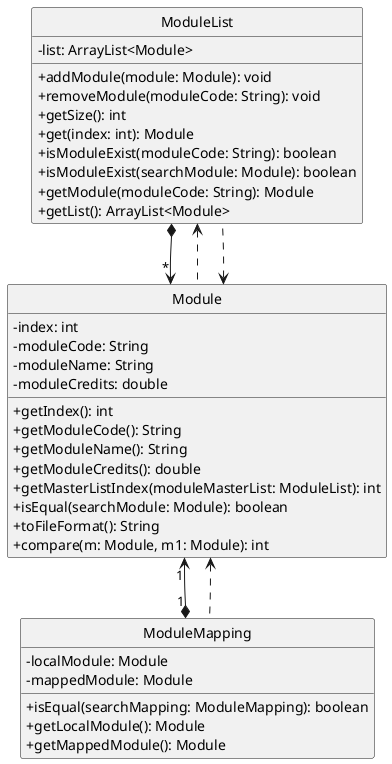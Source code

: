 @startuml
hide circle
skinparam classAttributeIconSize 0
skinparam groupInheritance 2

ModuleList *--> "*" Module
Module "1" <--* "1" ModuleMapping
Module <.. ModuleMapping
ModuleList <.. Module
Module <.. ModuleList

Class Module {
    - index: int
    - moduleCode: String
    - moduleName: String
    - moduleCredits: double

    + getIndex(): int
    + getModuleCode(): String
    + getModuleName(): String
    + getModuleCredits(): double
    + getMasterListIndex(moduleMasterList: ModuleList): int
    + isEqual(searchModule: Module): boolean
    + toFileFormat(): String
    + compare(m: Module, m1: Module): int
}

class ModuleList {
    - list: ArrayList<Module>

    + addModule(module: Module): void
    + removeModule(moduleCode: String): void
    + getSize(): int
    + get(index: int): Module
    + isModuleExist(moduleCode: String): boolean
    + isModuleExist(searchModule: Module): boolean
    + getModule(moduleCode: String): Module
    + getList(): ArrayList<Module>
}

Class ModuleMapping {
    - localModule: Module
    - mappedModule: Module

    + isEqual(searchMapping: ModuleMapping): boolean
    + getLocalModule(): Module
    + getMappedModule(): Module
}

@enduml
